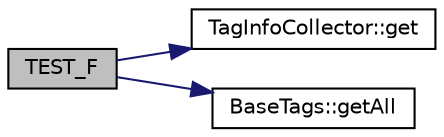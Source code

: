digraph "TEST_F"
{
 // LATEX_PDF_SIZE
  edge [fontname="Helvetica",fontsize="10",labelfontname="Helvetica",labelfontsize="10"];
  node [fontname="Helvetica",fontsize="10",shape=record];
  rankdir="LR";
  Node1 [label="TEST_F",height=0.2,width=0.4,color="black", fillcolor="grey75", style="filled", fontcolor="black",tooltip=" "];
  Node1 -> Node2 [color="midnightblue",fontsize="10",style="solid",fontname="Helvetica"];
  Node2 [label="TagInfoCollector::get",height=0.2,width=0.4,color="black", fillcolor="white", style="filled",URL="$class_tag_info_collector.html#a1c6a2dffdf731c2433fc618824548293",tooltip=" "];
  Node1 -> Node3 [color="midnightblue",fontsize="10",style="solid",fontname="Helvetica"];
  Node3 [label="BaseTags::getAll",height=0.2,width=0.4,color="black", fillcolor="white", style="filled",URL="$class_base_tags.html#a3ce04bcde2b5c25532fe7ba17717e48e",tooltip="get list of all possible tag types"];
}
